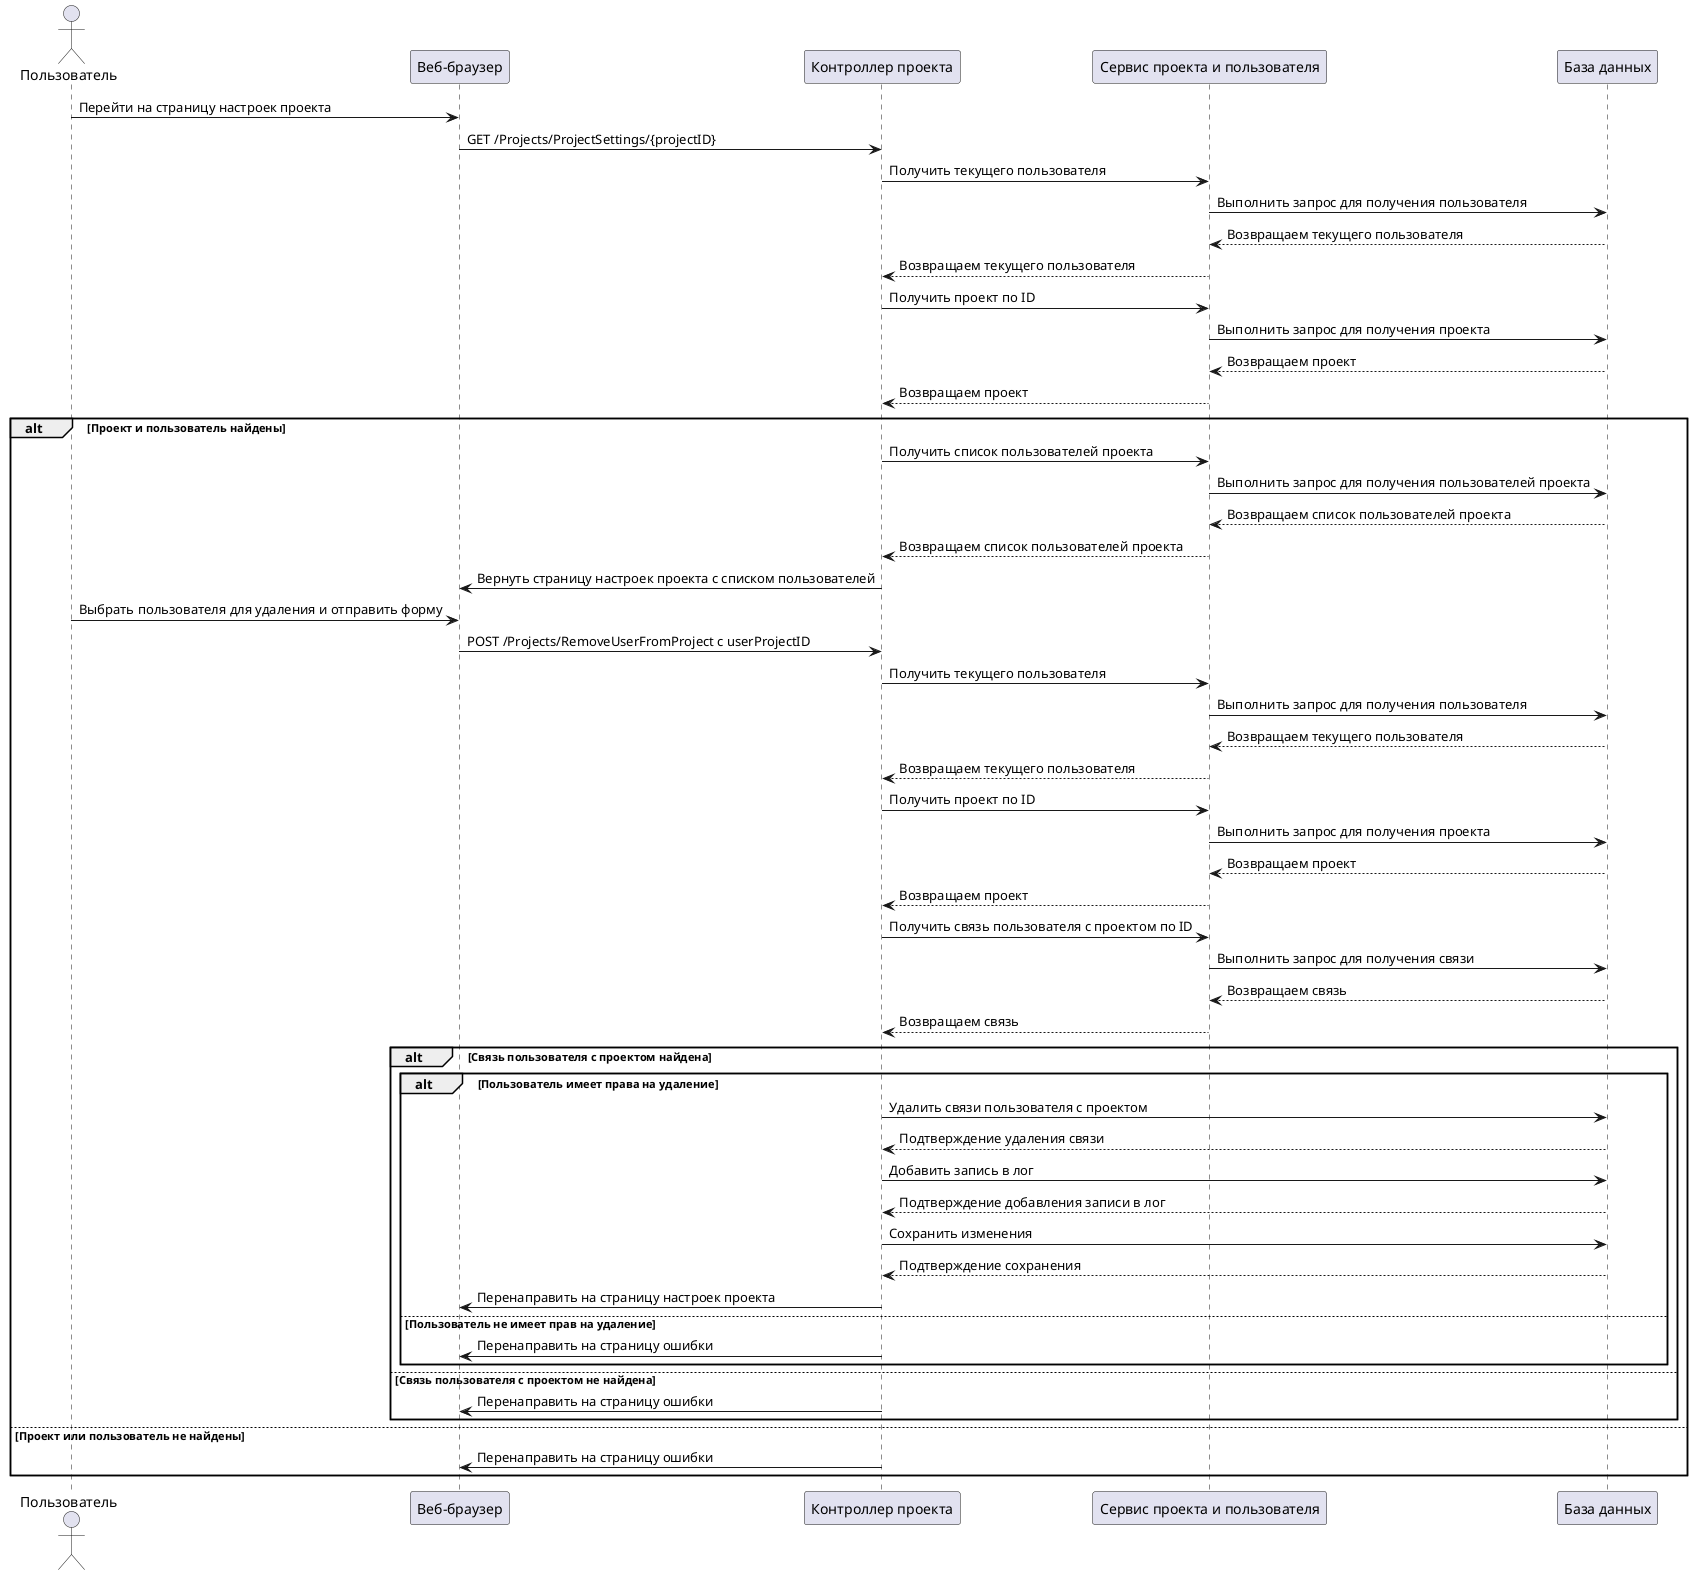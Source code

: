 @startuml RemoveUser
actor Пользователь as User
participant "Веб-браузер" as Browser
participant "Контроллер проекта" as PC
participant "Сервис проекта и пользователя" as UPS
participant "База данных" as DB

User -> Browser: Перейти на страницу настроек проекта
Browser -> PC: GET /Projects/ProjectSettings/{projectID}
PC -> UPS: Получить текущего пользователя
UPS -> DB: Выполнить запрос для получения пользователя
DB --> UPS: Возвращаем текущего пользователя
UPS --> PC: Возвращаем текущего пользователя

PC -> UPS: Получить проект по ID
UPS -> DB: Выполнить запрос для получения проекта
DB --> UPS: Возвращаем проект
UPS --> PC: Возвращаем проект

alt Проект и пользователь найдены
    PC -> UPS: Получить список пользователей проекта
    UPS -> DB: Выполнить запрос для получения пользователей проекта
    DB --> UPS: Возвращаем список пользователей проекта
    UPS --> PC: Возвращаем список пользователей проекта

    PC -> Browser: Вернуть страницу настроек проекта с списком пользователей

    User -> Browser: Выбрать пользователя для удаления и отправить форму
    Browser -> PC: POST /Projects/RemoveUserFromProject с userProjectID

    PC -> UPS: Получить текущего пользователя
    UPS -> DB: Выполнить запрос для получения пользователя
    DB --> UPS: Возвращаем текущего пользователя
    UPS --> PC: Возвращаем текущего пользователя

    PC -> UPS: Получить проект по ID
    UPS -> DB: Выполнить запрос для получения проекта
    DB --> UPS: Возвращаем проект
    UPS --> PC: Возвращаем проект

    PC -> UPS: Получить связь пользователя с проектом по ID
    UPS -> DB: Выполнить запрос для получения связи
    DB --> UPS: Возвращаем связь
    UPS --> PC: Возвращаем связь

    alt Связь пользователя с проектом найдена
        alt Пользователь имеет права на удаление
            PC -> DB: Удалить связи пользователя с проектом
            DB --> PC: Подтверждение удаления связи

            PC -> DB: Добавить запись в лог
            DB --> PC: Подтверждение добавления записи в лог

            PC -> DB: Сохранить изменения
            DB --> PC: Подтверждение сохранения

            PC -> Browser: Перенаправить на страницу настроек проекта
        else Пользователь не имеет прав на удаление
            PC -> Browser: Перенаправить на страницу ошибки
        end
    else Связь пользователя с проектом не найдена
        PC -> Browser: Перенаправить на страницу ошибки
    end
else Проект или пользователь не найдены
    PC -> Browser: Перенаправить на страницу ошибки
end
@enduml